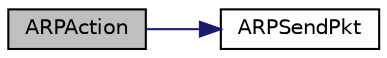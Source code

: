 digraph "ARPAction"
{
  edge [fontname="Helvetica",fontsize="10",labelfontname="Helvetica",labelfontsize="10"];
  node [fontname="Helvetica",fontsize="10",shape=record];
  rankdir="LR";
  Node1 [label="ARPAction",height=0.2,width=0.4,color="black", fillcolor="grey75", style="filled", fontcolor="black"];
  Node1 -> Node2 [color="midnightblue",fontsize="10",style="solid",fontname="Helvetica"];
  Node2 [label="ARPSendPkt",height=0.2,width=0.4,color="black", fillcolor="white", style="filled",URL="$_a_r_p_8h.html#a08ef88a80eac112205ecd84dbbc5a481"];
}
